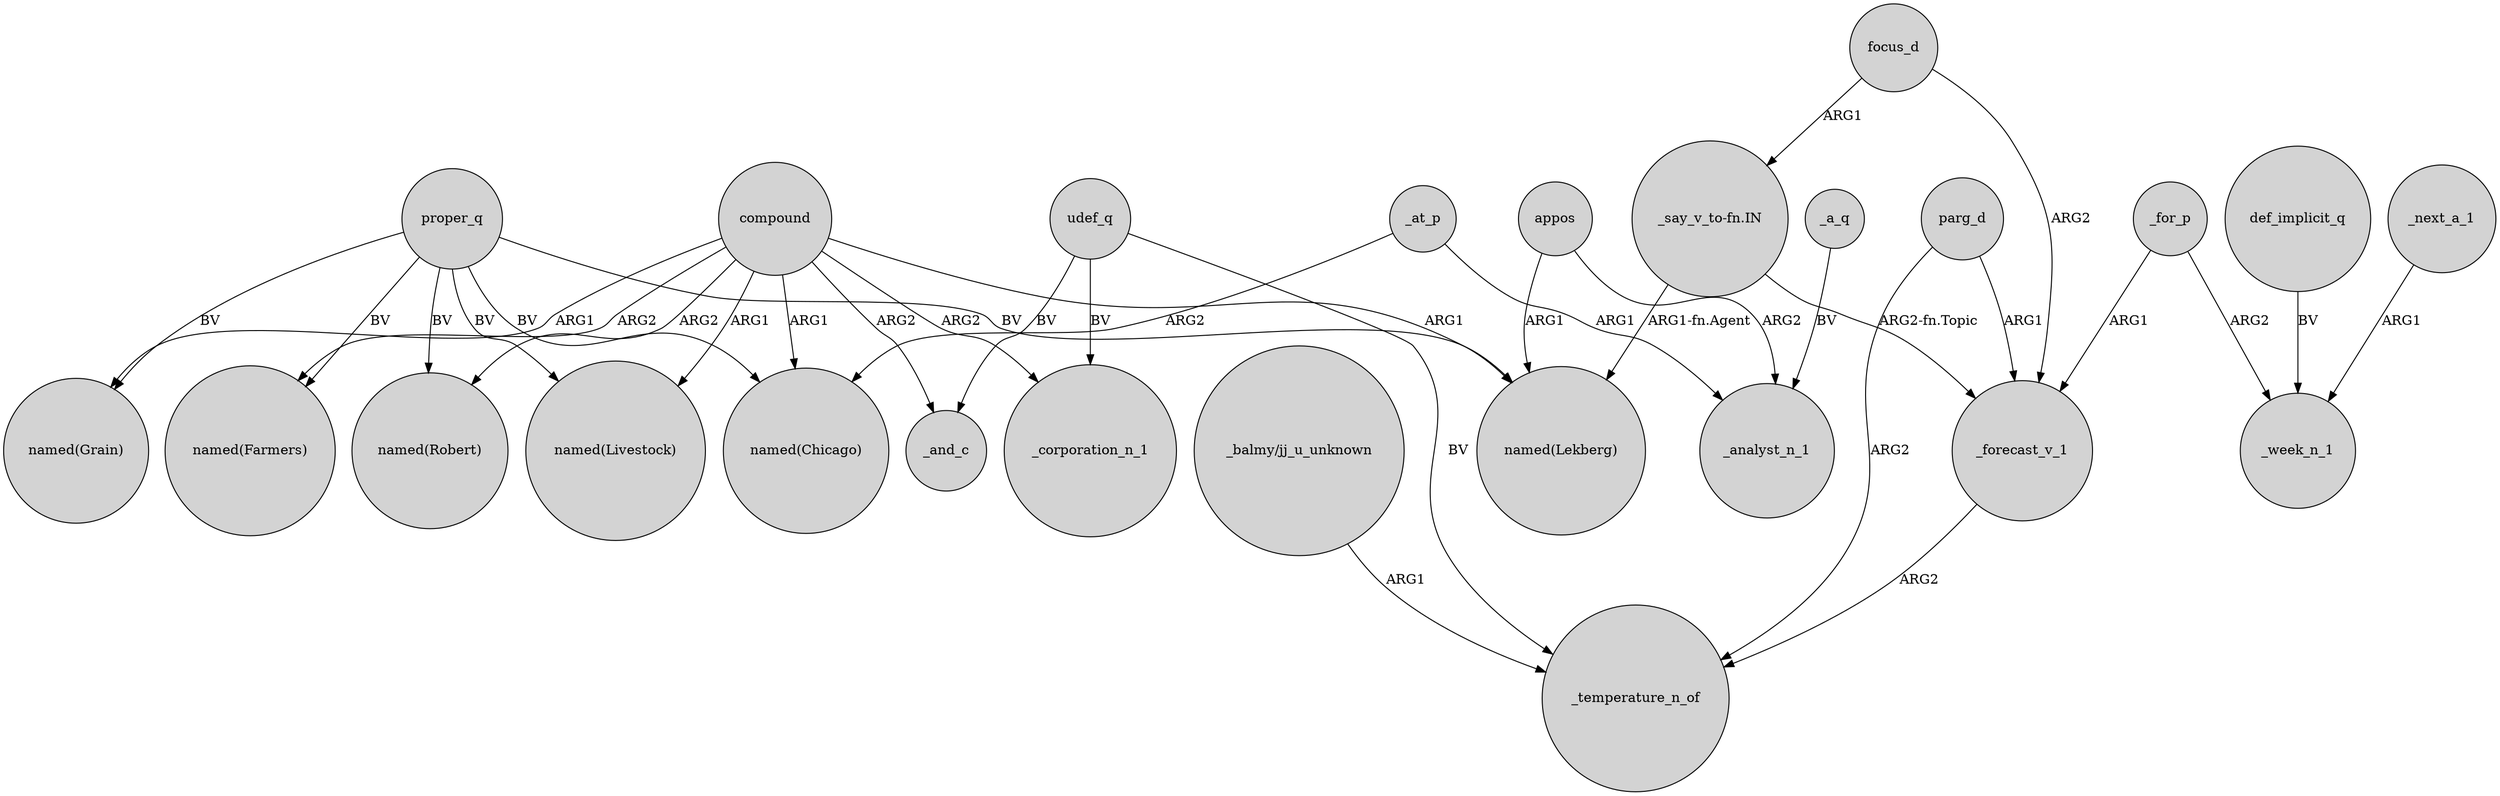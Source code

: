 digraph {
	node [shape=circle style=filled]
	proper_q -> "named(Livestock)" [label=BV]
	proper_q -> "named(Farmers)" [label=BV]
	def_implicit_q -> _week_n_1 [label=BV]
	proper_q -> "named(Grain)" [label=BV]
	"_say_v_to-fn.IN" -> "named(Lekberg)" [label="ARG1-fn.Agent"]
	compound -> "named(Robert)" [label=ARG2]
	compound -> _corporation_n_1 [label=ARG2]
	appos -> "named(Lekberg)" [label=ARG1]
	compound -> "named(Livestock)" [label=ARG1]
	_at_p -> _analyst_n_1 [label=ARG1]
	udef_q -> _corporation_n_1 [label=BV]
	compound -> "named(Grain)" [label=ARG1]
	appos -> _analyst_n_1 [label=ARG2]
	compound -> _and_c [label=ARG2]
	udef_q -> _temperature_n_of [label=BV]
	_for_p -> _week_n_1 [label=ARG2]
	parg_d -> _temperature_n_of [label=ARG2]
	proper_q -> "named(Robert)" [label=BV]
	_at_p -> "named(Chicago)" [label=ARG2]
	compound -> "named(Farmers)" [label=ARG2]
	_forecast_v_1 -> _temperature_n_of [label=ARG2]
	_next_a_1 -> _week_n_1 [label=ARG1]
	"_balmy/jj_u_unknown" -> _temperature_n_of [label=ARG1]
	_a_q -> _analyst_n_1 [label=BV]
	parg_d -> _forecast_v_1 [label=ARG1]
	compound -> "named(Chicago)" [label=ARG1]
	udef_q -> _and_c [label=BV]
	_for_p -> _forecast_v_1 [label=ARG1]
	"_say_v_to-fn.IN" -> _forecast_v_1 [label="ARG2-fn.Topic"]
	focus_d -> _forecast_v_1 [label=ARG2]
	proper_q -> "named(Chicago)" [label=BV]
	proper_q -> "named(Lekberg)" [label=BV]
	focus_d -> "_say_v_to-fn.IN" [label=ARG1]
	compound -> "named(Lekberg)" [label=ARG1]
}
